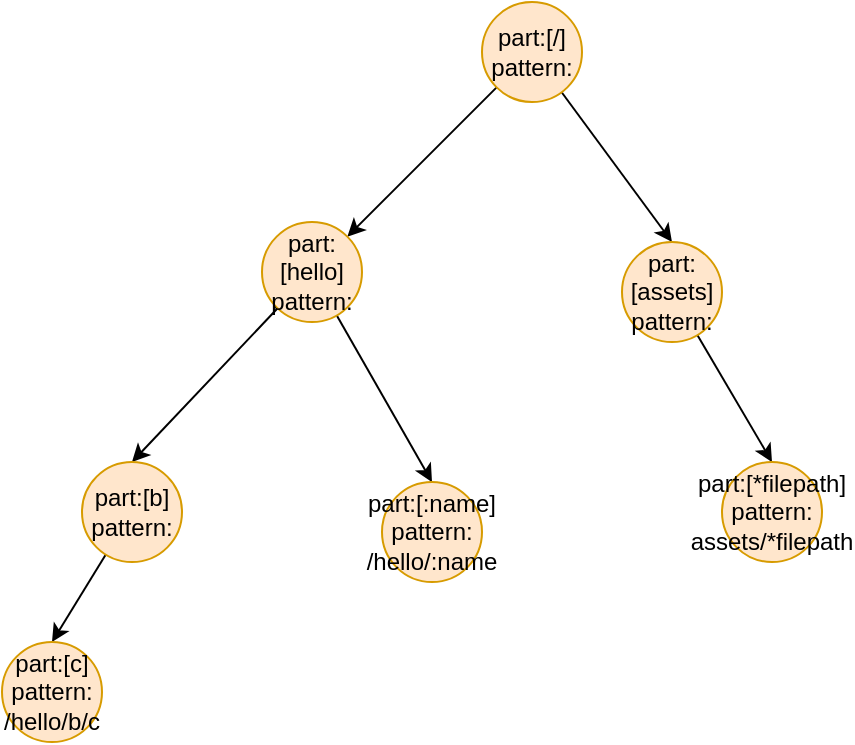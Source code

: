 <mxfile version="20.3.0" type="device"><diagram id="8xHw5Hy2h-DmOwFAdPK_" name="第 1 页"><mxGraphModel dx="1106" dy="816" grid="1" gridSize="10" guides="1" tooltips="1" connect="1" arrows="1" fold="1" page="1" pageScale="1" pageWidth="827" pageHeight="1169" math="0" shadow="0"><root><mxCell id="0"/><mxCell id="1" parent="0"/><mxCell id="JN2n9oxFjQvbfhuQEybg-8" style="rounded=0;orthogonalLoop=1;jettySize=auto;html=1;" edge="1" parent="1" source="JN2n9oxFjQvbfhuQEybg-1" target="JN2n9oxFjQvbfhuQEybg-2"><mxGeometry relative="1" as="geometry"/></mxCell><mxCell id="JN2n9oxFjQvbfhuQEybg-9" style="edgeStyle=none;rounded=0;orthogonalLoop=1;jettySize=auto;html=1;entryX=0.5;entryY=0;entryDx=0;entryDy=0;" edge="1" parent="1" source="JN2n9oxFjQvbfhuQEybg-1" target="JN2n9oxFjQvbfhuQEybg-3"><mxGeometry relative="1" as="geometry"/></mxCell><mxCell id="JN2n9oxFjQvbfhuQEybg-1" value="part:[/]&lt;br&gt;pattern:" style="ellipse;whiteSpace=wrap;html=1;aspect=fixed;fillColor=#ffe6cc;strokeColor=#d79b00;" vertex="1" parent="1"><mxGeometry x="350" y="30" width="50" height="50" as="geometry"/></mxCell><mxCell id="JN2n9oxFjQvbfhuQEybg-10" style="edgeStyle=none;rounded=0;orthogonalLoop=1;jettySize=auto;html=1;entryX=0.5;entryY=0;entryDx=0;entryDy=0;" edge="1" parent="1" source="JN2n9oxFjQvbfhuQEybg-2" target="JN2n9oxFjQvbfhuQEybg-5"><mxGeometry relative="1" as="geometry"/></mxCell><mxCell id="JN2n9oxFjQvbfhuQEybg-11" style="edgeStyle=none;rounded=0;orthogonalLoop=1;jettySize=auto;html=1;entryX=0.5;entryY=0;entryDx=0;entryDy=0;" edge="1" parent="1" source="JN2n9oxFjQvbfhuQEybg-2" target="JN2n9oxFjQvbfhuQEybg-4"><mxGeometry relative="1" as="geometry"/></mxCell><mxCell id="JN2n9oxFjQvbfhuQEybg-2" value="part:[hello]&lt;br&gt;pattern:" style="ellipse;whiteSpace=wrap;html=1;aspect=fixed;fillColor=#ffe6cc;strokeColor=#d79b00;" vertex="1" parent="1"><mxGeometry x="240" y="140" width="50" height="50" as="geometry"/></mxCell><mxCell id="JN2n9oxFjQvbfhuQEybg-13" style="edgeStyle=none;rounded=0;orthogonalLoop=1;jettySize=auto;html=1;entryX=0.5;entryY=0;entryDx=0;entryDy=0;" edge="1" parent="1" source="JN2n9oxFjQvbfhuQEybg-3" target="JN2n9oxFjQvbfhuQEybg-7"><mxGeometry relative="1" as="geometry"/></mxCell><mxCell id="JN2n9oxFjQvbfhuQEybg-3" value="part:[assets]&lt;br&gt;pattern:" style="ellipse;whiteSpace=wrap;html=1;aspect=fixed;fillColor=#ffe6cc;strokeColor=#d79b00;" vertex="1" parent="1"><mxGeometry x="420" y="150" width="50" height="50" as="geometry"/></mxCell><mxCell id="JN2n9oxFjQvbfhuQEybg-4" value="part:[:name]&lt;br&gt;pattern:&lt;br&gt;/hello/:name" style="ellipse;whiteSpace=wrap;html=1;aspect=fixed;fillColor=#ffe6cc;strokeColor=#d79b00;" vertex="1" parent="1"><mxGeometry x="300" y="270" width="50" height="50" as="geometry"/></mxCell><mxCell id="JN2n9oxFjQvbfhuQEybg-12" style="edgeStyle=none;rounded=0;orthogonalLoop=1;jettySize=auto;html=1;entryX=0.5;entryY=0;entryDx=0;entryDy=0;" edge="1" parent="1" source="JN2n9oxFjQvbfhuQEybg-5" target="JN2n9oxFjQvbfhuQEybg-6"><mxGeometry relative="1" as="geometry"/></mxCell><mxCell id="JN2n9oxFjQvbfhuQEybg-5" value="part:[b]&lt;br&gt;pattern:" style="ellipse;whiteSpace=wrap;html=1;aspect=fixed;fillColor=#ffe6cc;strokeColor=#d79b00;" vertex="1" parent="1"><mxGeometry x="150" y="260" width="50" height="50" as="geometry"/></mxCell><mxCell id="JN2n9oxFjQvbfhuQEybg-6" value="part:[c]&lt;br&gt;pattern:&lt;br&gt;/hello/b/c" style="ellipse;whiteSpace=wrap;html=1;aspect=fixed;fillColor=#ffe6cc;strokeColor=#d79b00;" vertex="1" parent="1"><mxGeometry x="110" y="350" width="50" height="50" as="geometry"/></mxCell><mxCell id="JN2n9oxFjQvbfhuQEybg-7" value="part:[*filepath]&lt;br&gt;pattern:&lt;br&gt;assets/*filepath" style="ellipse;whiteSpace=wrap;html=1;aspect=fixed;fillColor=#ffe6cc;strokeColor=#d79b00;" vertex="1" parent="1"><mxGeometry x="470" y="260" width="50" height="50" as="geometry"/></mxCell></root></mxGraphModel></diagram></mxfile>